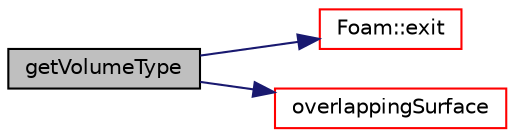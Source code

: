 digraph "getVolumeType"
{
  bgcolor="transparent";
  edge [fontname="Helvetica",fontsize="10",labelfontname="Helvetica",labelfontsize="10"];
  node [fontname="Helvetica",fontsize="10",shape=record];
  rankdir="LR";
  Node3528 [label="getVolumeType",height=0.2,width=0.4,color="black", fillcolor="grey75", style="filled", fontcolor="black"];
  Node3528 -> Node3529 [color="midnightblue",fontsize="10",style="solid",fontname="Helvetica"];
  Node3529 [label="Foam::exit",height=0.2,width=0.4,color="red",URL="$a21851.html#a06ca7250d8e89caf05243ec094843642"];
  Node3528 -> Node3578 [color="midnightblue",fontsize="10",style="solid",fontname="Helvetica"];
  Node3578 [label="overlappingSurface",height=0.2,width=0.4,color="red",URL="$a29993.html#a2c6f811e1c5a7dce8df93f593380e3b6",tooltip="Subset the part of surface that is overlapping bounds. "];
}

